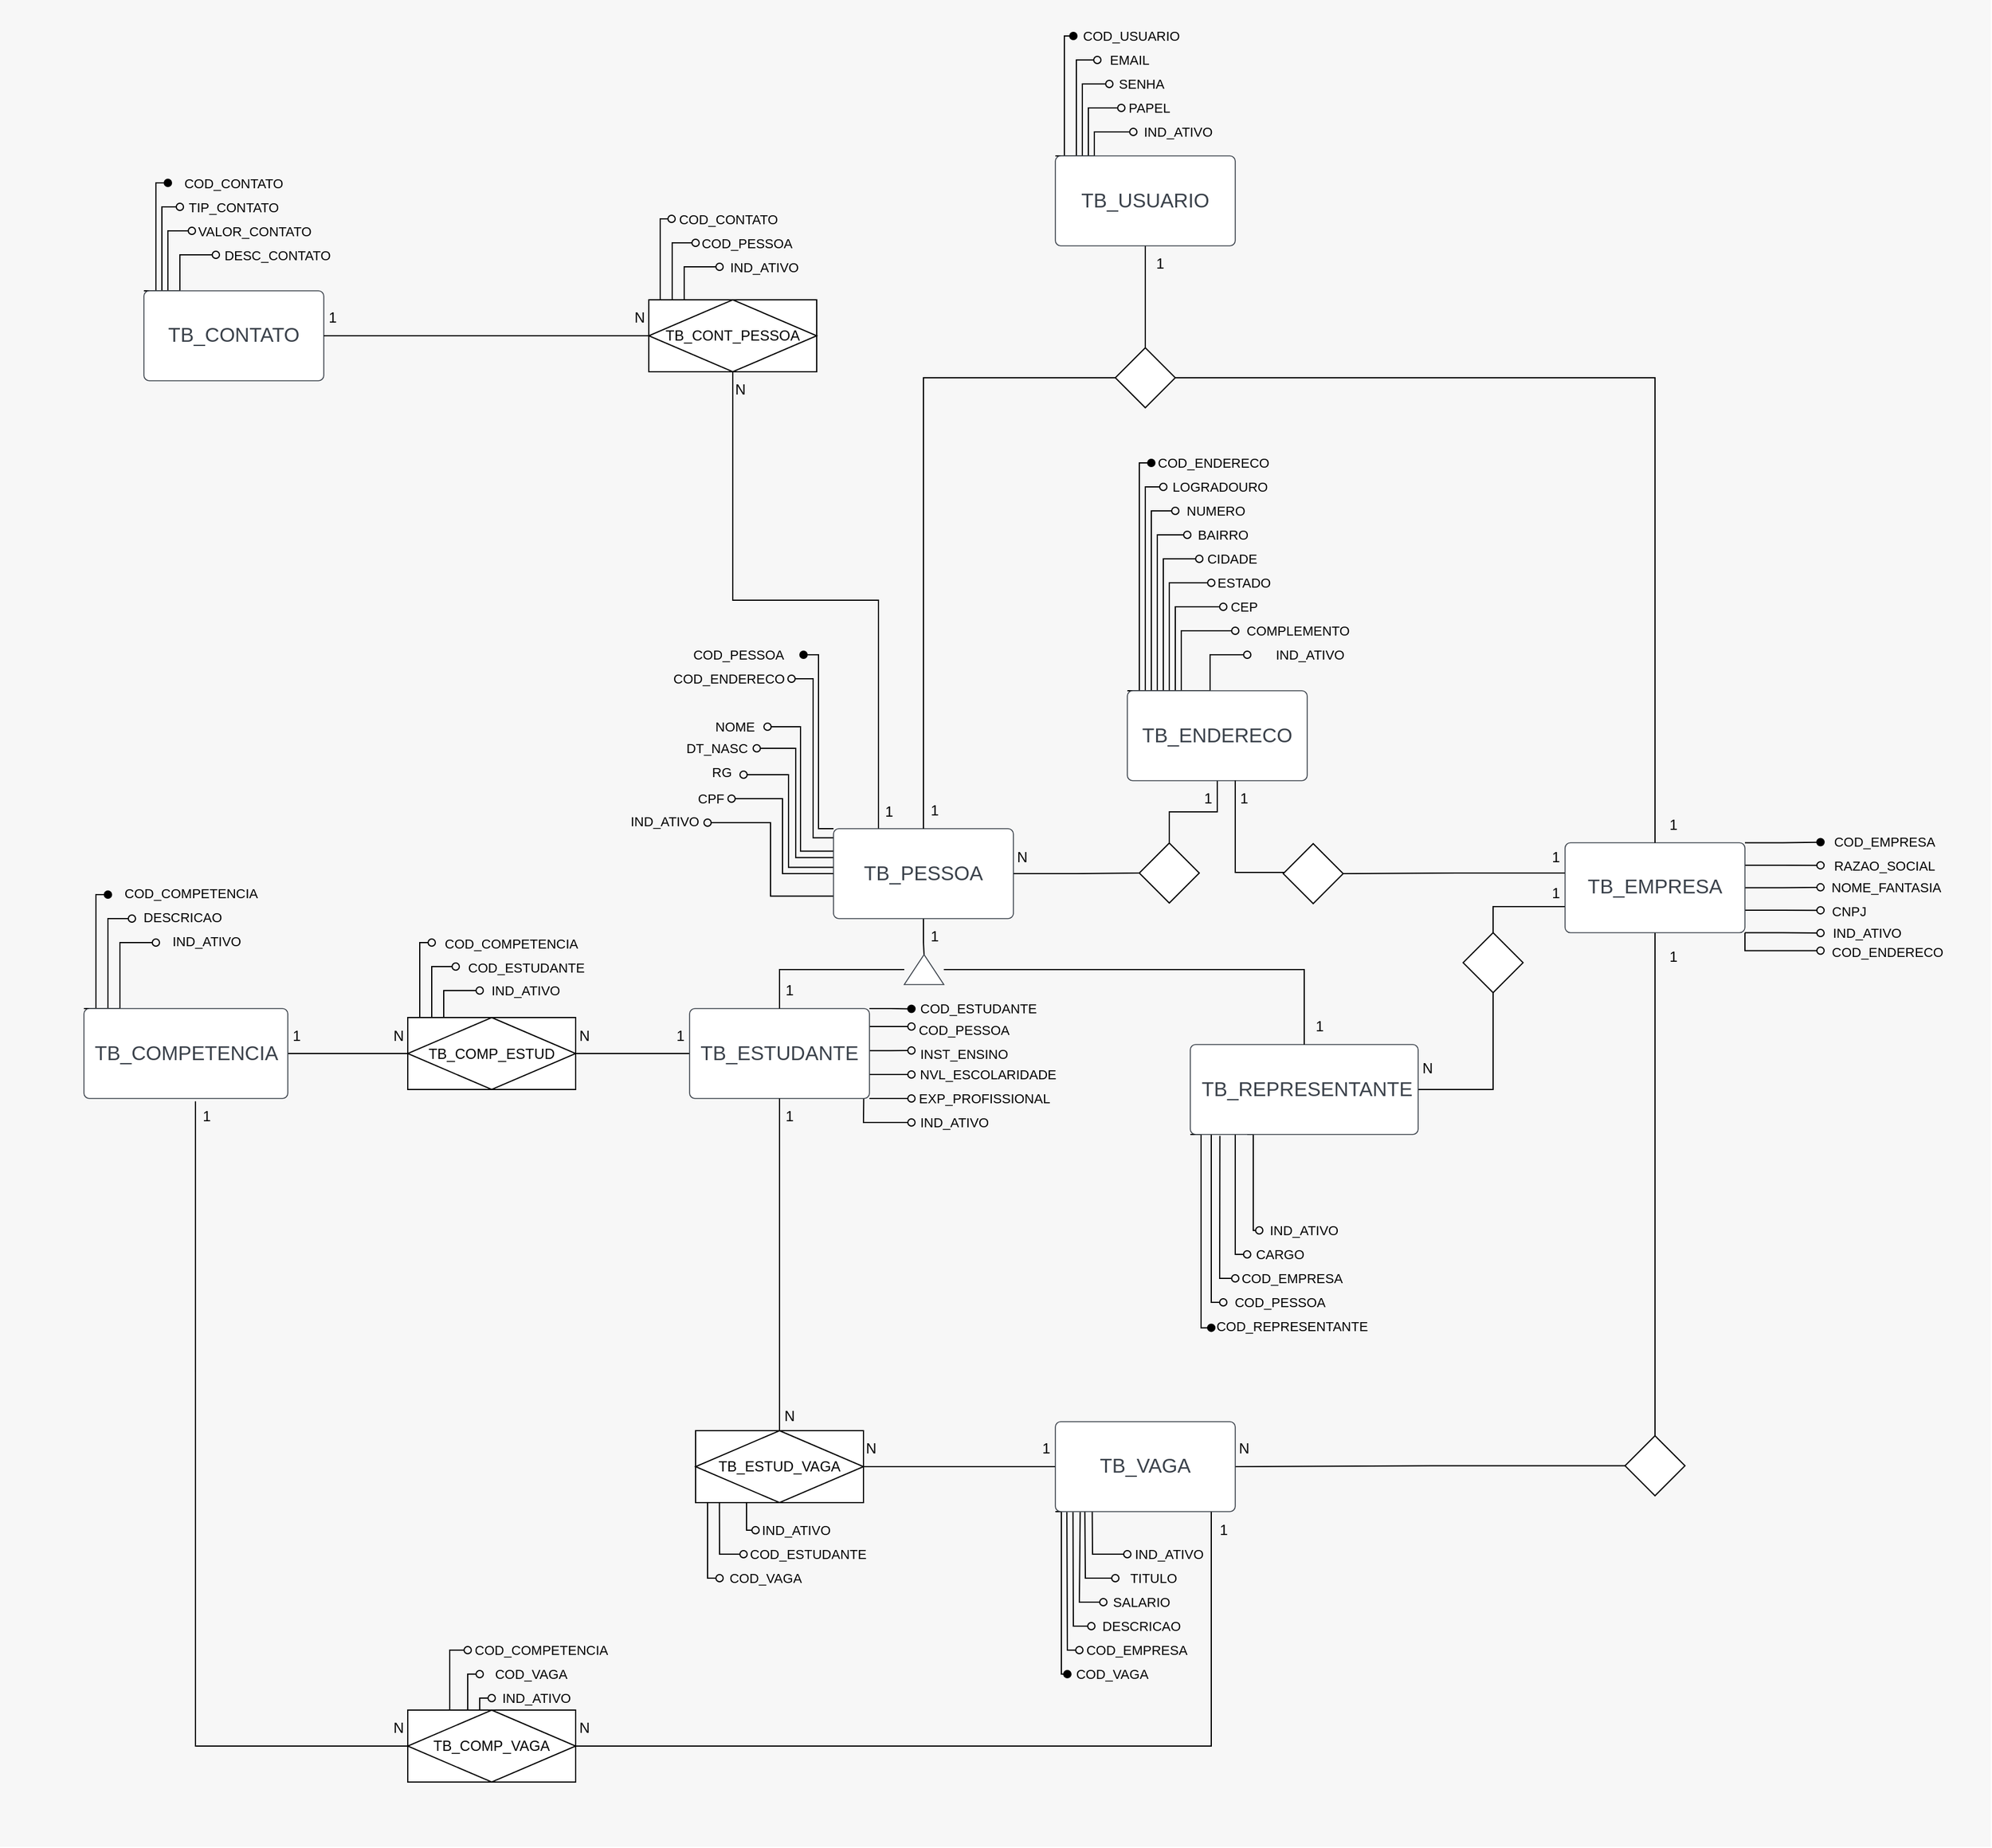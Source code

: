 <mxfile version="12.6.5" type="device"><diagram id="Cw-U1Otc_bJfkvtHFjdU" name="Page-1"><mxGraphModel dx="3341" dy="2519" grid="1" gridSize="10" guides="1" tooltips="1" connect="1" arrows="1" fold="1" page="1" pageScale="1" pageWidth="1169" pageHeight="827" math="0" shadow="0"><root><mxCell id="0"/><mxCell id="1" parent="0"/><mxCell id="rjcMPwJgoeSW5XBUmt9Y-1" value="" style="rounded=0;whiteSpace=wrap;html=1;fillColor=#F7F7F7;strokeColor=none;fontColor=#333333;" vertex="1" parent="1"><mxGeometry x="-800" y="-740" width="1660" height="1540" as="geometry"/></mxCell><mxCell id="Zw6N0Yq2iqSn_ONZW_m5-35" style="edgeStyle=orthogonalEdgeStyle;rounded=0;orthogonalLoop=1;jettySize=auto;html=1;endArrow=none;endFill=0;entryX=0.5;entryY=0;entryDx=0;entryDy=0;" parent="1" source="Zw6N0Yq2iqSn_ONZW_m5-1" target="Zw6N0Yq2iqSn_ONZW_m5-27" edge="1"><mxGeometry relative="1" as="geometry"><mxPoint x="580" y="332.75" as="targetPoint"/></mxGeometry></mxCell><mxCell id="Zw6N0Yq2iqSn_ONZW_m5-38" style="edgeStyle=orthogonalEdgeStyle;rounded=0;orthogonalLoop=1;jettySize=auto;html=1;entryX=0.5;entryY=0;entryDx=0;entryDy=0;endArrow=none;endFill=0;exitX=0.033;exitY=0.71;exitDx=0;exitDy=0;exitPerimeter=0;" parent="1" source="Zw6N0Yq2iqSn_ONZW_m5-1" target="Zw6N0Yq2iqSn_ONZW_m5-36" edge="1"><mxGeometry relative="1" as="geometry"><mxPoint x="500" y="16" as="sourcePoint"/></mxGeometry></mxCell><mxCell id="hE5wVOLI_grBIyfVJ2QB-50" style="edgeStyle=elbowEdgeStyle;rounded=0;orthogonalLoop=1;jettySize=auto;html=1;exitX=1;exitY=0;exitDx=0;exitDy=0;fontSize=11;startArrow=none;startFill=0;endArrow=oval;endFill=1;" parent="1" source="Zw6N0Yq2iqSn_ONZW_m5-1" edge="1"><mxGeometry relative="1" as="geometry"><mxPoint x="718" y="-37.721" as="targetPoint"/></mxGeometry></mxCell><mxCell id="hE5wVOLI_grBIyfVJ2QB-53" style="edgeStyle=elbowEdgeStyle;rounded=0;orthogonalLoop=1;jettySize=auto;html=1;exitX=1;exitY=0.25;exitDx=0;exitDy=0;fontSize=11;startArrow=none;startFill=0;endArrow=oval;endFill=0;" parent="1" source="Zw6N0Yq2iqSn_ONZW_m5-1" edge="1"><mxGeometry relative="1" as="geometry"><mxPoint x="718" y="-18.417" as="targetPoint"/></mxGeometry></mxCell><mxCell id="hE5wVOLI_grBIyfVJ2QB-56" style="edgeStyle=elbowEdgeStyle;rounded=0;orthogonalLoop=1;jettySize=auto;html=1;exitX=1;exitY=0.5;exitDx=0;exitDy=0;fontSize=11;startArrow=none;startFill=0;endArrow=oval;endFill=0;" parent="1" source="Zw6N0Yq2iqSn_ONZW_m5-1" edge="1"><mxGeometry relative="1" as="geometry"><mxPoint x="718" y="-0.083" as="targetPoint"/></mxGeometry></mxCell><mxCell id="hE5wVOLI_grBIyfVJ2QB-58" style="edgeStyle=elbowEdgeStyle;rounded=0;orthogonalLoop=1;jettySize=auto;html=1;exitX=1;exitY=0.75;exitDx=0;exitDy=0;fontSize=11;startArrow=none;startFill=0;endArrow=oval;endFill=0;" parent="1" source="Zw6N0Yq2iqSn_ONZW_m5-1" edge="1"><mxGeometry relative="1" as="geometry"><mxPoint x="718" y="19.083" as="targetPoint"/></mxGeometry></mxCell><mxCell id="hE5wVOLI_grBIyfVJ2QB-60" style="edgeStyle=elbowEdgeStyle;rounded=0;orthogonalLoop=1;jettySize=auto;html=1;exitX=1;exitY=1;exitDx=0;exitDy=0;fontSize=11;startArrow=none;startFill=0;endArrow=oval;endFill=0;" parent="1" source="Zw6N0Yq2iqSn_ONZW_m5-1" edge="1"><mxGeometry relative="1" as="geometry"><mxPoint x="718" y="38.036" as="targetPoint"/></mxGeometry></mxCell><mxCell id="hE5wVOLI_grBIyfVJ2QB-62" style="edgeStyle=elbowEdgeStyle;rounded=0;orthogonalLoop=1;jettySize=auto;html=1;exitX=1;exitY=1;exitDx=0;exitDy=0;fontSize=11;startArrow=none;startFill=0;endArrow=oval;endFill=0;" parent="1" source="Zw6N0Yq2iqSn_ONZW_m5-1" edge="1"><mxGeometry relative="1" as="geometry"><mxPoint x="718" y="52.75" as="targetPoint"/><Array as="points"><mxPoint x="655" y="52.75"/></Array></mxGeometry></mxCell><mxCell id="hE5wVOLI_grBIyfVJ2QB-67" style="edgeStyle=elbowEdgeStyle;rounded=0;orthogonalLoop=1;jettySize=auto;html=1;entryX=1;entryY=0.5;entryDx=0;entryDy=0;fontSize=11;startArrow=none;startFill=0;endArrow=none;endFill=0;" parent="1" target="hE5wVOLI_grBIyfVJ2QB-66" edge="1"><mxGeometry relative="1" as="geometry"><mxPoint x="510" y="-12" as="sourcePoint"/></mxGeometry></mxCell><UserObject label="TB_EMPRESA" lucidchartObjectId="HbtaINq5arGq" id="Zw6N0Yq2iqSn_ONZW_m5-1"><mxCell style="html=1;overflow=block;blockSpacing=1;whiteSpace=wrap;fontSize=16.7;fontColor=#3a414a;spacing=9;strokeColor=#3a414a;strokeOpacity=100;rounded=1;absoluteArcSize=1;arcSize=9;strokeWidth=0.8;" parent="1" vertex="1"><mxGeometry x="505" y="-37.25" width="150" height="75" as="geometry"/></mxCell></UserObject><mxCell id="Zw6N0Yq2iqSn_ONZW_m5-59" style="edgeStyle=orthogonalEdgeStyle;rounded=0;orthogonalLoop=1;jettySize=auto;html=1;endArrow=none;endFill=0;entryX=1;entryY=0.5;entryDx=0;entryDy=0;" parent="1" source="Zw6N0Yq2iqSn_ONZW_m5-2" target="Zw6N0Yq2iqSn_ONZW_m5-58" edge="1"><mxGeometry relative="1" as="geometry"><mxPoint x="-280" y="138.5" as="targetPoint"/></mxGeometry></mxCell><mxCell id="hE5wVOLI_grBIyfVJ2QB-109" style="edgeStyle=elbowEdgeStyle;rounded=0;orthogonalLoop=1;jettySize=auto;html=1;exitX=1;exitY=0;exitDx=0;exitDy=0;fontSize=11;startArrow=none;startFill=0;endArrow=oval;endFill=1;" parent="1" source="Zw6N0Yq2iqSn_ONZW_m5-2" edge="1"><mxGeometry relative="1" as="geometry"><mxPoint x="-40" y="101.25" as="targetPoint"/></mxGeometry></mxCell><mxCell id="hE5wVOLI_grBIyfVJ2QB-111" style="edgeStyle=elbowEdgeStyle;rounded=0;orthogonalLoop=1;jettySize=auto;html=1;fontSize=11;startArrow=none;startFill=0;endArrow=oval;endFill=0;exitX=1;exitY=0.2;exitDx=0;exitDy=0;exitPerimeter=0;" parent="1" source="Zw6N0Yq2iqSn_ONZW_m5-2" edge="1"><mxGeometry relative="1" as="geometry"><mxPoint x="-40" y="116" as="targetPoint"/><mxPoint x="-70" y="116" as="sourcePoint"/></mxGeometry></mxCell><mxCell id="hE5wVOLI_grBIyfVJ2QB-113" style="edgeStyle=elbowEdgeStyle;rounded=0;orthogonalLoop=1;jettySize=auto;html=1;exitX=1.001;exitY=0.468;exitDx=0;exitDy=0;fontSize=11;startArrow=none;startFill=0;endArrow=oval;endFill=0;exitPerimeter=0;" parent="1" source="Zw6N0Yq2iqSn_ONZW_m5-2" edge="1"><mxGeometry relative="1" as="geometry"><mxPoint x="-40.0" y="136" as="targetPoint"/></mxGeometry></mxCell><mxCell id="hE5wVOLI_grBIyfVJ2QB-115" style="edgeStyle=elbowEdgeStyle;rounded=0;orthogonalLoop=1;jettySize=auto;html=1;exitX=0.999;exitY=0.733;exitDx=0;exitDy=0;fontSize=11;startArrow=none;startFill=0;endArrow=oval;endFill=0;exitPerimeter=0;" parent="1" source="Zw6N0Yq2iqSn_ONZW_m5-2" edge="1"><mxGeometry relative="1" as="geometry"><mxPoint x="-40.0" y="156" as="targetPoint"/></mxGeometry></mxCell><mxCell id="hE5wVOLI_grBIyfVJ2QB-117" style="edgeStyle=elbowEdgeStyle;rounded=0;orthogonalLoop=1;jettySize=auto;html=1;exitX=1;exitY=1;exitDx=0;exitDy=0;fontSize=11;startArrow=none;startFill=0;endArrow=oval;endFill=0;" parent="1" source="Zw6N0Yq2iqSn_ONZW_m5-2" edge="1"><mxGeometry relative="1" as="geometry"><mxPoint x="-40" y="176" as="targetPoint"/></mxGeometry></mxCell><mxCell id="hE5wVOLI_grBIyfVJ2QB-119" style="edgeStyle=elbowEdgeStyle;rounded=0;orthogonalLoop=1;jettySize=auto;html=1;exitX=0.968;exitY=0.991;exitDx=0;exitDy=0;fontSize=11;startArrow=none;startFill=0;endArrow=oval;endFill=0;exitPerimeter=0;" parent="1" source="Zw6N0Yq2iqSn_ONZW_m5-2" edge="1"><mxGeometry relative="1" as="geometry"><mxPoint x="-40" y="196" as="targetPoint"/><Array as="points"><mxPoint x="-80" y="186"/></Array></mxGeometry></mxCell><UserObject label="TB_ESTUDANTE" lucidchartObjectId="Ditas2RyrtUK" id="Zw6N0Yq2iqSn_ONZW_m5-2"><mxCell style="html=1;overflow=block;blockSpacing=1;whiteSpace=wrap;fontSize=16.7;fontColor=#3a414a;spacing=9;strokeColor=#3a414a;strokeOpacity=100;rounded=1;absoluteArcSize=1;arcSize=9;strokeWidth=0.8;" parent="1" vertex="1"><mxGeometry x="-225" y="101" width="150" height="75" as="geometry"/></mxCell></UserObject><mxCell id="Zw6N0Yq2iqSn_ONZW_m5-39" style="edgeStyle=orthogonalEdgeStyle;rounded=0;orthogonalLoop=1;jettySize=auto;html=1;entryX=0.5;entryY=1;entryDx=0;entryDy=0;endArrow=none;endFill=0;" parent="1" source="Zw6N0Yq2iqSn_ONZW_m5-3" target="Zw6N0Yq2iqSn_ONZW_m5-36" edge="1"><mxGeometry relative="1" as="geometry"/></mxCell><mxCell id="hE5wVOLI_grBIyfVJ2QB-121" style="edgeStyle=elbowEdgeStyle;rounded=0;orthogonalLoop=1;jettySize=auto;html=1;exitX=0;exitY=1;exitDx=0;exitDy=0;fontSize=11;startArrow=none;startFill=0;endArrow=oval;endFill=1;" parent="1" source="Zw6N0Yq2iqSn_ONZW_m5-3" edge="1"><mxGeometry relative="1" as="geometry"><mxPoint x="210" y="367.212" as="targetPoint"/></mxGeometry></mxCell><mxCell id="hE5wVOLI_grBIyfVJ2QB-123" style="edgeStyle=elbowEdgeStyle;rounded=0;orthogonalLoop=1;jettySize=auto;html=1;fontSize=11;startArrow=none;startFill=0;endArrow=oval;endFill=0;" parent="1" edge="1"><mxGeometry relative="1" as="geometry"><mxPoint x="220" y="346" as="targetPoint"/><mxPoint x="210" y="206" as="sourcePoint"/><Array as="points"><mxPoint x="210" y="276"/></Array></mxGeometry></mxCell><mxCell id="hE5wVOLI_grBIyfVJ2QB-125" style="edgeStyle=elbowEdgeStyle;rounded=0;orthogonalLoop=1;jettySize=auto;html=1;exitX=0.13;exitY=1.015;exitDx=0;exitDy=0;fontSize=11;startArrow=none;startFill=0;endArrow=oval;endFill=0;exitPerimeter=0;" parent="1" source="Zw6N0Yq2iqSn_ONZW_m5-3" edge="1"><mxGeometry relative="1" as="geometry"><mxPoint x="230.0" y="326" as="targetPoint"/><Array as="points"><mxPoint x="217" y="266"/></Array></mxGeometry></mxCell><mxCell id="hE5wVOLI_grBIyfVJ2QB-127" style="edgeStyle=elbowEdgeStyle;rounded=0;orthogonalLoop=1;jettySize=auto;html=1;fontSize=11;startArrow=none;startFill=0;endArrow=oval;endFill=0;" parent="1" source="Zw6N0Yq2iqSn_ONZW_m5-3" edge="1"><mxGeometry relative="1" as="geometry"><mxPoint x="239.93" y="306" as="targetPoint"/><Array as="points"><mxPoint x="230" y="206"/></Array></mxGeometry></mxCell><mxCell id="hE5wVOLI_grBIyfVJ2QB-129" style="edgeStyle=elbowEdgeStyle;rounded=0;orthogonalLoop=1;jettySize=auto;html=1;exitX=0.25;exitY=1;exitDx=0;exitDy=0;fontSize=11;startArrow=none;startFill=0;endArrow=oval;endFill=0;" parent="1" source="Zw6N0Yq2iqSn_ONZW_m5-3" edge="1"><mxGeometry relative="1" as="geometry"><mxPoint x="250.0" y="286" as="targetPoint"/></mxGeometry></mxCell><UserObject label="TB_REPRESENTANTE" lucidchartObjectId="zltaOj268.GM" id="Zw6N0Yq2iqSn_ONZW_m5-3"><mxCell style="html=1;overflow=block;blockSpacing=1;whiteSpace=wrap;fontSize=16.7;fontColor=#3a414a;spacing=9;strokeColor=#3a414a;strokeOpacity=100;rounded=1;absoluteArcSize=1;arcSize=9;strokeWidth=0.8;" parent="1" vertex="1"><mxGeometry x="192.5" y="131" width="190" height="75" as="geometry"/></mxCell></UserObject><mxCell id="Zw6N0Yq2iqSn_ONZW_m5-60" style="edgeStyle=orthogonalEdgeStyle;rounded=0;orthogonalLoop=1;jettySize=auto;html=1;entryX=0;entryY=0.5;entryDx=0;entryDy=0;endArrow=none;endFill=0;" parent="1" source="Zw6N0Yq2iqSn_ONZW_m5-7" target="Zw6N0Yq2iqSn_ONZW_m5-58" edge="1"><mxGeometry relative="1" as="geometry"/></mxCell><mxCell id="hE5wVOLI_grBIyfVJ2QB-149" style="edgeStyle=elbowEdgeStyle;rounded=0;orthogonalLoop=1;jettySize=auto;html=1;exitX=0;exitY=0;exitDx=0;exitDy=0;fontSize=11;startArrow=none;startFill=0;endArrow=oval;endFill=1;" parent="1" source="Zw6N0Yq2iqSn_ONZW_m5-7" edge="1"><mxGeometry relative="1" as="geometry"><mxPoint x="-710" y="6" as="targetPoint"/></mxGeometry></mxCell><mxCell id="hE5wVOLI_grBIyfVJ2QB-151" style="edgeStyle=elbowEdgeStyle;rounded=0;orthogonalLoop=1;jettySize=auto;html=1;exitX=0;exitY=0;exitDx=0;exitDy=0;fontSize=11;startArrow=none;startFill=0;endArrow=oval;endFill=0;" parent="1" source="Zw6N0Yq2iqSn_ONZW_m5-7" edge="1"><mxGeometry relative="1" as="geometry"><mxPoint x="-690" y="26" as="targetPoint"/></mxGeometry></mxCell><mxCell id="hE5wVOLI_grBIyfVJ2QB-153" style="edgeStyle=elbowEdgeStyle;rounded=0;orthogonalLoop=1;jettySize=auto;html=1;exitX=0;exitY=0;exitDx=0;exitDy=0;fontSize=11;startArrow=none;startFill=0;endArrow=oval;endFill=0;" parent="1" source="Zw6N0Yq2iqSn_ONZW_m5-7" edge="1"><mxGeometry relative="1" as="geometry"><mxPoint x="-670" y="46" as="targetPoint"/></mxGeometry></mxCell><UserObject label="TB_COMPETENCIA" lucidchartObjectId="swtaLmNKSL5j" id="Zw6N0Yq2iqSn_ONZW_m5-7"><mxCell style="html=1;overflow=block;blockSpacing=1;whiteSpace=wrap;fontSize=16.7;fontColor=#3a414a;spacing=9;strokeColor=#3a414a;strokeOpacity=100;rounded=1;absoluteArcSize=1;arcSize=9;strokeWidth=0.8;" parent="1" vertex="1"><mxGeometry x="-730" y="101" width="170" height="75" as="geometry"/></mxCell></UserObject><mxCell id="Zw6N0Yq2iqSn_ONZW_m5-15" value="" style="edgeStyle=orthogonalEdgeStyle;rounded=0;orthogonalLoop=1;jettySize=auto;html=1;endArrow=none;endFill=0;" parent="1" source="Zw6N0Yq2iqSn_ONZW_m5-9" target="Zw6N0Yq2iqSn_ONZW_m5-14" edge="1"><mxGeometry relative="1" as="geometry"/></mxCell><mxCell id="hE5wVOLI_grBIyfVJ2QB-6" style="edgeStyle=orthogonalEdgeStyle;rounded=0;orthogonalLoop=1;jettySize=auto;html=1;entryX=0.5;entryY=1;entryDx=0;entryDy=0;endArrow=none;endFill=0;exitX=0.25;exitY=0;exitDx=0;exitDy=0;" parent="1" source="Zw6N0Yq2iqSn_ONZW_m5-10" target="hE5wVOLI_grBIyfVJ2QB-2" edge="1"><mxGeometry relative="1" as="geometry"/></mxCell><mxCell id="hE5wVOLI_grBIyfVJ2QB-39" style="edgeStyle=elbowEdgeStyle;rounded=0;orthogonalLoop=1;jettySize=auto;html=1;exitX=0;exitY=0;exitDx=0;exitDy=0;fontSize=11;startArrow=none;startFill=0;endArrow=oval;endFill=1;" parent="1" source="Zw6N0Yq2iqSn_ONZW_m5-9" edge="1"><mxGeometry relative="1" as="geometry"><mxPoint x="95" y="-710" as="targetPoint"/></mxGeometry></mxCell><mxCell id="hE5wVOLI_grBIyfVJ2QB-41" style="edgeStyle=elbowEdgeStyle;rounded=0;orthogonalLoop=1;jettySize=auto;html=1;exitX=0;exitY=0;exitDx=0;exitDy=0;fontSize=11;startArrow=none;startFill=0;endArrow=oval;endFill=0;" parent="1" source="Zw6N0Yq2iqSn_ONZW_m5-9" edge="1"><mxGeometry relative="1" as="geometry"><mxPoint x="115" y="-690" as="targetPoint"/></mxGeometry></mxCell><mxCell id="hE5wVOLI_grBIyfVJ2QB-43" style="edgeStyle=elbowEdgeStyle;rounded=0;orthogonalLoop=1;jettySize=auto;html=1;exitX=0;exitY=0;exitDx=0;exitDy=0;fontSize=11;startArrow=none;startFill=0;endArrow=oval;endFill=0;" parent="1" source="Zw6N0Yq2iqSn_ONZW_m5-9" edge="1"><mxGeometry relative="1" as="geometry"><mxPoint x="125" y="-670" as="targetPoint"/></mxGeometry></mxCell><mxCell id="hE5wVOLI_grBIyfVJ2QB-45" style="edgeStyle=elbowEdgeStyle;rounded=0;orthogonalLoop=1;jettySize=auto;html=1;exitX=0;exitY=0;exitDx=0;exitDy=0;fontSize=11;startArrow=none;startFill=0;endArrow=oval;endFill=0;" parent="1" source="Zw6N0Yq2iqSn_ONZW_m5-9" edge="1"><mxGeometry relative="1" as="geometry"><mxPoint x="135" y="-650" as="targetPoint"/></mxGeometry></mxCell><mxCell id="hE5wVOLI_grBIyfVJ2QB-47" style="edgeStyle=elbowEdgeStyle;rounded=0;orthogonalLoop=1;jettySize=auto;html=1;exitX=0;exitY=0;exitDx=0;exitDy=0;fontSize=11;startArrow=none;startFill=0;endArrow=oval;endFill=0;" parent="1" source="Zw6N0Yq2iqSn_ONZW_m5-9" edge="1"><mxGeometry relative="1" as="geometry"><mxPoint x="145" y="-630" as="targetPoint"/></mxGeometry></mxCell><UserObject label="TB_USUARIO" lucidchartObjectId="WJtaHZzh3ei-" id="Zw6N0Yq2iqSn_ONZW_m5-9"><mxCell style="html=1;overflow=block;blockSpacing=1;whiteSpace=wrap;fontSize=16.7;fontColor=#3a414a;spacing=9;strokeColor=#3a414a;strokeOpacity=100;rounded=1;absoluteArcSize=1;arcSize=9;strokeWidth=0.8;" parent="1" vertex="1"><mxGeometry x="80" y="-610" width="150" height="75" as="geometry"/></mxCell></UserObject><mxCell id="Zw6N0Yq2iqSn_ONZW_m5-18" style="edgeStyle=orthogonalEdgeStyle;rounded=0;orthogonalLoop=1;jettySize=auto;html=1;entryX=0;entryY=0;entryDx=16.5;entryDy=0;entryPerimeter=0;endArrow=none;endFill=0;" parent="1" source="Zw6N0Yq2iqSn_ONZW_m5-10" target="Zw6N0Yq2iqSn_ONZW_m5-11" edge="1"><mxGeometry relative="1" as="geometry"/></mxCell><mxCell id="hE5wVOLI_grBIyfVJ2QB-9" style="edgeStyle=orthogonalEdgeStyle;rounded=0;orthogonalLoop=1;jettySize=auto;html=1;entryX=0;entryY=0.5;entryDx=0;entryDy=0;endArrow=none;endFill=0;" parent="1" source="Zw6N0Yq2iqSn_ONZW_m5-10" target="hE5wVOLI_grBIyfVJ2QB-8" edge="1"><mxGeometry relative="1" as="geometry"/></mxCell><mxCell id="hE5wVOLI_grBIyfVJ2QB-91" style="edgeStyle=elbowEdgeStyle;rounded=0;orthogonalLoop=1;jettySize=auto;html=1;exitX=0;exitY=0;exitDx=0;exitDy=0;fontSize=11;startArrow=none;startFill=0;endArrow=oval;endFill=1;" parent="1" source="Zw6N0Yq2iqSn_ONZW_m5-10" edge="1"><mxGeometry relative="1" as="geometry"><mxPoint x="-130" y="-194.0" as="targetPoint"/></mxGeometry></mxCell><mxCell id="hE5wVOLI_grBIyfVJ2QB-94" style="edgeStyle=elbowEdgeStyle;rounded=0;orthogonalLoop=1;jettySize=auto;html=1;exitX=0.007;exitY=0.102;exitDx=0;exitDy=0;fontSize=11;startArrow=none;startFill=0;endArrow=oval;endFill=0;exitPerimeter=0;" parent="1" source="Zw6N0Yq2iqSn_ONZW_m5-10" edge="1"><mxGeometry relative="1" as="geometry"><mxPoint x="-140" y="-174" as="targetPoint"/></mxGeometry></mxCell><mxCell id="hE5wVOLI_grBIyfVJ2QB-99" style="edgeStyle=elbowEdgeStyle;rounded=0;orthogonalLoop=1;jettySize=auto;html=1;exitX=0;exitY=0.25;exitDx=0;exitDy=0;fontSize=11;startArrow=none;startFill=0;endArrow=oval;endFill=0;" parent="1" source="Zw6N0Yq2iqSn_ONZW_m5-10" edge="1"><mxGeometry relative="1" as="geometry"><mxPoint x="-160" y="-134" as="targetPoint"/></mxGeometry></mxCell><mxCell id="hE5wVOLI_grBIyfVJ2QB-101" style="edgeStyle=elbowEdgeStyle;rounded=0;orthogonalLoop=1;jettySize=auto;html=1;exitX=0.004;exitY=0.322;exitDx=0;exitDy=0;fontSize=11;startArrow=none;startFill=0;endArrow=oval;endFill=0;exitPerimeter=0;" parent="1" source="Zw6N0Yq2iqSn_ONZW_m5-10" edge="1"><mxGeometry relative="1" as="geometry"><mxPoint x="-169" y="-116" as="targetPoint"/></mxGeometry></mxCell><mxCell id="hE5wVOLI_grBIyfVJ2QB-103" style="edgeStyle=elbowEdgeStyle;rounded=0;orthogonalLoop=1;jettySize=auto;html=1;exitX=0.001;exitY=0.43;exitDx=0;exitDy=0;fontSize=11;startArrow=none;startFill=0;endArrow=oval;endFill=0;exitPerimeter=0;" parent="1" source="Zw6N0Yq2iqSn_ONZW_m5-10" edge="1"><mxGeometry relative="1" as="geometry"><mxPoint x="-180" y="-94" as="targetPoint"/></mxGeometry></mxCell><mxCell id="hE5wVOLI_grBIyfVJ2QB-105" style="edgeStyle=elbowEdgeStyle;rounded=0;orthogonalLoop=1;jettySize=auto;html=1;exitX=0;exitY=0.5;exitDx=0;exitDy=0;fontSize=11;startArrow=none;startFill=0;endArrow=oval;endFill=0;" parent="1" source="Zw6N0Yq2iqSn_ONZW_m5-10" edge="1"><mxGeometry relative="1" as="geometry"><mxPoint x="-190" y="-74" as="targetPoint"/></mxGeometry></mxCell><mxCell id="hE5wVOLI_grBIyfVJ2QB-107" style="edgeStyle=elbowEdgeStyle;rounded=0;orthogonalLoop=1;jettySize=auto;html=1;exitX=0;exitY=0.75;exitDx=0;exitDy=0;fontSize=11;startArrow=none;startFill=0;endArrow=oval;endFill=0;" parent="1" source="Zw6N0Yq2iqSn_ONZW_m5-10" edge="1"><mxGeometry relative="1" as="geometry"><mxPoint x="-210" y="-54" as="targetPoint"/></mxGeometry></mxCell><UserObject label="TB_PESSOA" lucidchartObjectId="F6taMRDDN3X3" id="Zw6N0Yq2iqSn_ONZW_m5-10"><mxCell style="html=1;overflow=block;blockSpacing=1;whiteSpace=wrap;fontSize=16.7;fontColor=#3a414a;spacing=9;strokeColor=#3a414a;strokeOpacity=100;rounded=1;absoluteArcSize=1;arcSize=9;strokeWidth=0.8;" parent="1" vertex="1"><mxGeometry x="-105" y="-49" width="150" height="75" as="geometry"/></mxCell></UserObject><mxCell id="Zw6N0Yq2iqSn_ONZW_m5-19" style="edgeStyle=orthogonalEdgeStyle;rounded=0;orthogonalLoop=1;jettySize=auto;html=1;endArrow=none;endFill=0;" parent="1" source="Zw6N0Yq2iqSn_ONZW_m5-11" target="Zw6N0Yq2iqSn_ONZW_m5-2" edge="1"><mxGeometry relative="1" as="geometry"/></mxCell><mxCell id="Zw6N0Yq2iqSn_ONZW_m5-20" style="edgeStyle=orthogonalEdgeStyle;rounded=0;orthogonalLoop=1;jettySize=auto;html=1;entryX=0.5;entryY=0;entryDx=0;entryDy=0;endArrow=none;endFill=0;" parent="1" source="Zw6N0Yq2iqSn_ONZW_m5-11" target="Zw6N0Yq2iqSn_ONZW_m5-3" edge="1"><mxGeometry relative="1" as="geometry"/></mxCell><UserObject label="" lucidchartObjectId="U8tad6lumDlD" id="Zw6N0Yq2iqSn_ONZW_m5-11"><mxCell style="html=1;overflow=block;blockSpacing=1;whiteSpace=wrap;shape=mxgraph.basic.acute_triangle;dx=0.5;anchorPointDirection=0;fontSize=13;spacing=3.8;strokeColor=#3a414a;strokeOpacity=100;rounded=1;absoluteArcSize=1;arcSize=9;strokeWidth=0.8;" parent="1" vertex="1"><mxGeometry x="-46" y="56" width="33" height="25" as="geometry"/></mxCell></UserObject><mxCell id="Zw6N0Yq2iqSn_ONZW_m5-16" style="edgeStyle=orthogonalEdgeStyle;rounded=0;orthogonalLoop=1;jettySize=auto;html=1;endArrow=none;endFill=0;entryX=0.5;entryY=0;entryDx=0;entryDy=0;" parent="1" source="Zw6N0Yq2iqSn_ONZW_m5-14" target="Zw6N0Yq2iqSn_ONZW_m5-10" edge="1"><mxGeometry relative="1" as="geometry"><mxPoint x="-30" y="-54" as="targetPoint"/></mxGeometry></mxCell><mxCell id="Zw6N0Yq2iqSn_ONZW_m5-17" style="edgeStyle=orthogonalEdgeStyle;rounded=0;orthogonalLoop=1;jettySize=auto;html=1;entryX=0.5;entryY=0;entryDx=0;entryDy=0;endArrow=none;endFill=0;" parent="1" source="Zw6N0Yq2iqSn_ONZW_m5-14" target="Zw6N0Yq2iqSn_ONZW_m5-1" edge="1"><mxGeometry relative="1" as="geometry"/></mxCell><mxCell id="Zw6N0Yq2iqSn_ONZW_m5-14" value="" style="rhombus;whiteSpace=wrap;html=1;" parent="1" vertex="1"><mxGeometry x="130" y="-450" width="50" height="50" as="geometry"/></mxCell><mxCell id="Zw6N0Yq2iqSn_ONZW_m5-70" style="edgeStyle=orthogonalEdgeStyle;rounded=0;orthogonalLoop=1;jettySize=auto;html=1;entryX=1;entryY=0.5;entryDx=0;entryDy=0;endArrow=none;endFill=0;" parent="1" source="Zw6N0Yq2iqSn_ONZW_m5-27" target="Zw6N0Yq2iqSn_ONZW_m5-4" edge="1"><mxGeometry relative="1" as="geometry"/></mxCell><mxCell id="Zw6N0Yq2iqSn_ONZW_m5-27" value="" style="rhombus;whiteSpace=wrap;html=1;" parent="1" vertex="1"><mxGeometry x="555" y="457.25" width="50" height="50" as="geometry"/></mxCell><mxCell id="Zw6N0Yq2iqSn_ONZW_m5-36" value="" style="rhombus;whiteSpace=wrap;html=1;" parent="1" vertex="1"><mxGeometry x="420" y="37.75" width="50" height="50" as="geometry"/></mxCell><mxCell id="Zw6N0Yq2iqSn_ONZW_m5-48" value="1" style="text;html=1;strokeColor=none;fillColor=none;align=center;verticalAlign=middle;whiteSpace=wrap;rounded=0;" parent="1" vertex="1"><mxGeometry x="160" y="-535" width="15" height="30" as="geometry"/></mxCell><mxCell id="Zw6N0Yq2iqSn_ONZW_m5-49" value="1" style="text;html=1;strokeColor=none;fillColor=none;align=center;verticalAlign=middle;whiteSpace=wrap;rounded=0;" parent="1" vertex="1"><mxGeometry x="-28" y="-79" width="15" height="30" as="geometry"/></mxCell><mxCell id="Zw6N0Yq2iqSn_ONZW_m5-50" value="1" style="text;html=1;strokeColor=none;fillColor=none;align=center;verticalAlign=middle;whiteSpace=wrap;rounded=0;" parent="1" vertex="1"><mxGeometry x="588" y="-67.25" width="15" height="30" as="geometry"/></mxCell><mxCell id="Zw6N0Yq2iqSn_ONZW_m5-51" value="N" style="text;html=1;strokeColor=none;fillColor=none;align=center;verticalAlign=middle;whiteSpace=wrap;rounded=0;" parent="1" vertex="1"><mxGeometry x="382.5" y="136" width="15" height="30" as="geometry"/></mxCell><mxCell id="Zw6N0Yq2iqSn_ONZW_m5-52" value="1" style="text;html=1;strokeColor=none;fillColor=none;align=center;verticalAlign=middle;whiteSpace=wrap;rounded=0;" parent="1" vertex="1"><mxGeometry x="490" y="-10.25" width="15" height="30" as="geometry"/></mxCell><mxCell id="Zw6N0Yq2iqSn_ONZW_m5-53" value="1" style="text;html=1;strokeColor=none;fillColor=none;align=center;verticalAlign=middle;whiteSpace=wrap;rounded=0;" parent="1" vertex="1"><mxGeometry x="-149" y="71" width="15" height="30" as="geometry"/></mxCell><mxCell id="Zw6N0Yq2iqSn_ONZW_m5-54" value="1" style="text;html=1;strokeColor=none;fillColor=none;align=center;verticalAlign=middle;whiteSpace=wrap;rounded=0;" parent="1" vertex="1"><mxGeometry x="-28" y="26" width="15" height="30" as="geometry"/></mxCell><mxCell id="Zw6N0Yq2iqSn_ONZW_m5-55" value="1" style="text;html=1;strokeColor=none;fillColor=none;align=center;verticalAlign=middle;whiteSpace=wrap;rounded=0;" parent="1" vertex="1"><mxGeometry x="292.5" y="101" width="15" height="30" as="geometry"/></mxCell><mxCell id="Zw6N0Yq2iqSn_ONZW_m5-56" value="1" style="text;html=1;strokeColor=none;fillColor=none;align=center;verticalAlign=middle;whiteSpace=wrap;rounded=0;" parent="1" vertex="1"><mxGeometry x="588" y="42.75" width="15" height="30" as="geometry"/></mxCell><mxCell id="Zw6N0Yq2iqSn_ONZW_m5-57" value="N" style="text;html=1;strokeColor=none;fillColor=none;align=center;verticalAlign=middle;whiteSpace=wrap;rounded=0;" parent="1" vertex="1"><mxGeometry x="230" y="453" width="15" height="30" as="geometry"/></mxCell><mxCell id="hE5wVOLI_grBIyfVJ2QB-155" style="edgeStyle=elbowEdgeStyle;rounded=0;orthogonalLoop=1;jettySize=auto;html=1;exitX=0;exitY=0;exitDx=0;exitDy=0;fontSize=11;startArrow=none;startFill=0;endArrow=oval;endFill=0;" parent="1" source="Zw6N0Yq2iqSn_ONZW_m5-58" edge="1"><mxGeometry relative="1" as="geometry"><mxPoint x="-440" y="46" as="targetPoint"/></mxGeometry></mxCell><mxCell id="hE5wVOLI_grBIyfVJ2QB-157" style="edgeStyle=elbowEdgeStyle;rounded=0;orthogonalLoop=1;jettySize=auto;html=1;exitX=0;exitY=0;exitDx=0;exitDy=0;fontSize=11;startArrow=none;startFill=0;endArrow=oval;endFill=0;" parent="1" source="Zw6N0Yq2iqSn_ONZW_m5-58" edge="1"><mxGeometry relative="1" as="geometry"><mxPoint x="-420" y="66" as="targetPoint"/></mxGeometry></mxCell><mxCell id="hE5wVOLI_grBIyfVJ2QB-159" style="edgeStyle=elbowEdgeStyle;rounded=0;orthogonalLoop=1;jettySize=auto;html=1;exitX=0;exitY=0;exitDx=0;exitDy=0;fontSize=11;startArrow=none;startFill=0;endArrow=oval;endFill=0;" parent="1" source="Zw6N0Yq2iqSn_ONZW_m5-58" edge="1"><mxGeometry relative="1" as="geometry"><mxPoint x="-400" y="86" as="targetPoint"/></mxGeometry></mxCell><mxCell id="Zw6N0Yq2iqSn_ONZW_m5-58" value="TB_COMP_ESTUD" style="shape=associativeEntity;whiteSpace=wrap;html=1;align=center;" parent="1" vertex="1"><mxGeometry x="-460" y="108.5" width="140" height="60" as="geometry"/></mxCell><mxCell id="Zw6N0Yq2iqSn_ONZW_m5-61" value="N" style="text;html=1;strokeColor=none;fillColor=none;align=center;verticalAlign=middle;whiteSpace=wrap;rounded=0;" parent="1" vertex="1"><mxGeometry x="-320" y="108.5" width="15" height="30" as="geometry"/></mxCell><mxCell id="Zw6N0Yq2iqSn_ONZW_m5-62" value="N" style="text;html=1;strokeColor=none;fillColor=none;align=center;verticalAlign=middle;whiteSpace=wrap;rounded=0;" parent="1" vertex="1"><mxGeometry x="-475" y="108.5" width="15" height="30" as="geometry"/></mxCell><mxCell id="Zw6N0Yq2iqSn_ONZW_m5-63" value="1" style="text;html=1;strokeColor=none;fillColor=none;align=center;verticalAlign=middle;whiteSpace=wrap;rounded=0;" parent="1" vertex="1"><mxGeometry x="-560" y="108.5" width="15" height="30" as="geometry"/></mxCell><mxCell id="Zw6N0Yq2iqSn_ONZW_m5-64" value="1" style="text;html=1;strokeColor=none;fillColor=none;align=center;verticalAlign=middle;whiteSpace=wrap;rounded=0;" parent="1" vertex="1"><mxGeometry x="-240" y="108.5" width="15" height="30" as="geometry"/></mxCell><mxCell id="Zw6N0Yq2iqSn_ONZW_m5-73" style="edgeStyle=orthogonalEdgeStyle;rounded=0;orthogonalLoop=1;jettySize=auto;html=1;entryX=0.5;entryY=1;entryDx=0;entryDy=0;endArrow=none;endFill=0;" parent="1" source="Zw6N0Yq2iqSn_ONZW_m5-66" target="Zw6N0Yq2iqSn_ONZW_m5-2" edge="1"><mxGeometry relative="1" as="geometry"/></mxCell><mxCell id="hE5wVOLI_grBIyfVJ2QB-143" style="edgeStyle=elbowEdgeStyle;rounded=0;orthogonalLoop=1;jettySize=auto;html=1;exitX=0;exitY=1;exitDx=0;exitDy=0;fontSize=11;startArrow=none;startFill=0;endArrow=oval;endFill=0;" parent="1" source="Zw6N0Yq2iqSn_ONZW_m5-66" edge="1"><mxGeometry relative="1" as="geometry"><mxPoint x="-200" y="576" as="targetPoint"/></mxGeometry></mxCell><mxCell id="hE5wVOLI_grBIyfVJ2QB-145" style="edgeStyle=elbowEdgeStyle;rounded=0;orthogonalLoop=1;jettySize=auto;html=1;exitX=0.142;exitY=0.993;exitDx=0;exitDy=0;fontSize=11;startArrow=none;startFill=0;endArrow=oval;endFill=0;exitPerimeter=0;" parent="1" source="Zw6N0Yq2iqSn_ONZW_m5-66" edge="1"><mxGeometry relative="1" as="geometry"><mxPoint x="-180" y="556" as="targetPoint"/><Array as="points"><mxPoint x="-200" y="536"/></Array></mxGeometry></mxCell><mxCell id="hE5wVOLI_grBIyfVJ2QB-147" style="edgeStyle=elbowEdgeStyle;rounded=0;orthogonalLoop=1;jettySize=auto;html=1;exitX=0.25;exitY=1;exitDx=0;exitDy=0;fontSize=11;startArrow=none;startFill=0;endArrow=oval;endFill=0;" parent="1" source="Zw6N0Yq2iqSn_ONZW_m5-66" edge="1"><mxGeometry relative="1" as="geometry"><mxPoint x="-170" y="536" as="targetPoint"/></mxGeometry></mxCell><mxCell id="Zw6N0Yq2iqSn_ONZW_m5-66" value="TB_ESTUD_VAGA" style="shape=associativeEntity;whiteSpace=wrap;html=1;align=center;" parent="1" vertex="1"><mxGeometry x="-220" y="453" width="140" height="60" as="geometry"/></mxCell><mxCell id="Zw6N0Yq2iqSn_ONZW_m5-72" style="edgeStyle=orthogonalEdgeStyle;rounded=0;orthogonalLoop=1;jettySize=auto;html=1;entryX=1;entryY=0.5;entryDx=0;entryDy=0;endArrow=none;endFill=0;" parent="1" source="Zw6N0Yq2iqSn_ONZW_m5-4" target="Zw6N0Yq2iqSn_ONZW_m5-66" edge="1"><mxGeometry relative="1" as="geometry"/></mxCell><mxCell id="hE5wVOLI_grBIyfVJ2QB-131" style="edgeStyle=elbowEdgeStyle;rounded=0;orthogonalLoop=1;jettySize=auto;html=1;exitX=0;exitY=1;exitDx=0;exitDy=0;fontSize=11;startArrow=none;startFill=0;endArrow=oval;endFill=1;" parent="1" source="Zw6N0Yq2iqSn_ONZW_m5-4" edge="1"><mxGeometry relative="1" as="geometry"><mxPoint x="90" y="656" as="targetPoint"/></mxGeometry></mxCell><mxCell id="hE5wVOLI_grBIyfVJ2QB-133" style="edgeStyle=elbowEdgeStyle;rounded=0;orthogonalLoop=1;jettySize=auto;html=1;exitX=0.064;exitY=1.005;exitDx=0;exitDy=0;fontSize=11;startArrow=none;startFill=0;endArrow=oval;endFill=0;exitPerimeter=0;" parent="1" source="Zw6N0Yq2iqSn_ONZW_m5-4" edge="1"><mxGeometry relative="1" as="geometry"><mxPoint x="100.0" y="636" as="targetPoint"/><Array as="points"><mxPoint x="90" y="576"/></Array></mxGeometry></mxCell><mxCell id="hE5wVOLI_grBIyfVJ2QB-135" style="edgeStyle=elbowEdgeStyle;rounded=0;orthogonalLoop=1;jettySize=auto;html=1;exitX=0.098;exitY=1.005;exitDx=0;exitDy=0;fontSize=11;startArrow=none;startFill=0;endArrow=oval;endFill=0;exitPerimeter=0;" parent="1" source="Zw6N0Yq2iqSn_ONZW_m5-4" edge="1"><mxGeometry relative="1" as="geometry"><mxPoint x="110.0" y="616" as="targetPoint"/><Array as="points"><mxPoint x="95" y="566"/></Array></mxGeometry></mxCell><mxCell id="hE5wVOLI_grBIyfVJ2QB-137" style="edgeStyle=elbowEdgeStyle;rounded=0;orthogonalLoop=1;jettySize=auto;html=1;exitX=0.138;exitY=1.005;exitDx=0;exitDy=0;fontSize=11;startArrow=none;startFill=0;endArrow=oval;endFill=0;exitPerimeter=0;" parent="1" source="Zw6N0Yq2iqSn_ONZW_m5-4" edge="1"><mxGeometry relative="1" as="geometry"><mxPoint x="120.0" y="596" as="targetPoint"/><Array as="points"><mxPoint x="100" y="566"/></Array></mxGeometry></mxCell><mxCell id="hE5wVOLI_grBIyfVJ2QB-139" style="edgeStyle=elbowEdgeStyle;rounded=0;orthogonalLoop=1;jettySize=auto;html=1;exitX=0.164;exitY=0.986;exitDx=0;exitDy=0;fontSize=11;startArrow=none;startFill=0;endArrow=oval;endFill=0;exitPerimeter=0;" parent="1" source="Zw6N0Yq2iqSn_ONZW_m5-4" edge="1"><mxGeometry relative="1" as="geometry"><mxPoint x="130.0" y="576" as="targetPoint"/><Array as="points"><mxPoint x="105" y="556"/></Array></mxGeometry></mxCell><mxCell id="hE5wVOLI_grBIyfVJ2QB-141" style="edgeStyle=elbowEdgeStyle;rounded=0;orthogonalLoop=1;jettySize=auto;html=1;exitX=0.205;exitY=0.995;exitDx=0;exitDy=0;fontSize=11;startArrow=none;startFill=0;endArrow=oval;endFill=0;exitPerimeter=0;" parent="1" source="Zw6N0Yq2iqSn_ONZW_m5-4" edge="1"><mxGeometry relative="1" as="geometry"><mxPoint x="140.0" y="556" as="targetPoint"/><Array as="points"><mxPoint x="111" y="546"/></Array></mxGeometry></mxCell><mxCell id="TeSkpqlFxFwkYJWgNJJ4-3" style="edgeStyle=orthogonalEdgeStyle;rounded=0;orthogonalLoop=1;jettySize=auto;html=1;entryX=1;entryY=0.5;entryDx=0;entryDy=0;endArrow=none;endFill=0;" parent="1" source="Zw6N0Yq2iqSn_ONZW_m5-4" target="TeSkpqlFxFwkYJWgNJJ4-2" edge="1"><mxGeometry relative="1" as="geometry"><Array as="points"><mxPoint x="210" y="716"/></Array></mxGeometry></mxCell><UserObject label="TB_VAGA" lucidchartObjectId="GotabPEUgVD7" id="Zw6N0Yq2iqSn_ONZW_m5-4"><mxCell style="html=1;overflow=block;blockSpacing=1;whiteSpace=wrap;fontSize=16.7;fontColor=#3a414a;spacing=9;strokeColor=#3a414a;strokeOpacity=100;rounded=1;absoluteArcSize=1;arcSize=9;strokeWidth=0.8;" parent="1" vertex="1"><mxGeometry x="80" y="445.5" width="150" height="75" as="geometry"/></mxCell></UserObject><mxCell id="Zw6N0Yq2iqSn_ONZW_m5-74" value="N" style="text;html=1;strokeColor=none;fillColor=none;align=center;verticalAlign=middle;whiteSpace=wrap;rounded=0;" parent="1" vertex="1"><mxGeometry x="-149" y="426" width="15" height="30" as="geometry"/></mxCell><mxCell id="Zw6N0Yq2iqSn_ONZW_m5-75" value="N" style="text;html=1;strokeColor=none;fillColor=none;align=center;verticalAlign=middle;whiteSpace=wrap;rounded=0;" parent="1" vertex="1"><mxGeometry x="-81" y="453" width="15" height="30" as="geometry"/></mxCell><mxCell id="Zw6N0Yq2iqSn_ONZW_m5-76" value="1" style="text;html=1;strokeColor=none;fillColor=none;align=center;verticalAlign=middle;whiteSpace=wrap;rounded=0;" parent="1" vertex="1"><mxGeometry x="-149" y="176" width="15" height="30" as="geometry"/></mxCell><mxCell id="Zw6N0Yq2iqSn_ONZW_m5-77" value="1" style="text;html=1;strokeColor=none;fillColor=none;align=center;verticalAlign=middle;whiteSpace=wrap;rounded=0;" parent="1" vertex="1"><mxGeometry x="65" y="453" width="15" height="30" as="geometry"/></mxCell><mxCell id="hE5wVOLI_grBIyfVJ2QB-22" style="edgeStyle=elbowEdgeStyle;rounded=0;orthogonalLoop=1;jettySize=auto;html=1;exitX=0;exitY=0;exitDx=0;exitDy=0;startArrow=none;startFill=0;endArrow=oval;endFill=1;" parent="1" source="hE5wVOLI_grBIyfVJ2QB-1" edge="1"><mxGeometry relative="1" as="geometry"><mxPoint x="-660" y="-587.5" as="targetPoint"/></mxGeometry></mxCell><mxCell id="hE5wVOLI_grBIyfVJ2QB-24" style="edgeStyle=elbowEdgeStyle;rounded=0;orthogonalLoop=1;jettySize=auto;html=1;exitX=0;exitY=0;exitDx=0;exitDy=0;fontSize=11;startArrow=none;startFill=0;endArrow=oval;endFill=0;" parent="1" source="hE5wVOLI_grBIyfVJ2QB-1" edge="1"><mxGeometry relative="1" as="geometry"><mxPoint x="-650" y="-567.5" as="targetPoint"/></mxGeometry></mxCell><mxCell id="hE5wVOLI_grBIyfVJ2QB-27" style="edgeStyle=elbowEdgeStyle;rounded=0;orthogonalLoop=1;jettySize=auto;html=1;exitX=0;exitY=0;exitDx=0;exitDy=0;fontSize=11;startArrow=none;startFill=0;endArrow=oval;endFill=0;" parent="1" source="hE5wVOLI_grBIyfVJ2QB-1" edge="1"><mxGeometry relative="1" as="geometry"><mxPoint x="-640" y="-547.5" as="targetPoint"/></mxGeometry></mxCell><mxCell id="hE5wVOLI_grBIyfVJ2QB-30" style="edgeStyle=elbowEdgeStyle;rounded=0;orthogonalLoop=1;jettySize=auto;html=1;exitX=0;exitY=0;exitDx=0;exitDy=0;fontSize=11;startArrow=none;startFill=0;endArrow=oval;endFill=0;" parent="1" source="hE5wVOLI_grBIyfVJ2QB-1" edge="1"><mxGeometry relative="1" as="geometry"><mxPoint x="-620" y="-527.5" as="targetPoint"/></mxGeometry></mxCell><UserObject label="TB_CONTATO" lucidchartObjectId="swtaLmNKSL5j" id="hE5wVOLI_grBIyfVJ2QB-1"><mxCell style="html=1;overflow=block;blockSpacing=1;whiteSpace=wrap;fontSize=16.7;fontColor=#3a414a;spacing=9;strokeColor=#3a414a;strokeOpacity=100;rounded=1;absoluteArcSize=1;arcSize=9;strokeWidth=0.8;" parent="1" vertex="1"><mxGeometry x="-680" y="-497.5" width="150" height="75" as="geometry"/></mxCell></UserObject><mxCell id="hE5wVOLI_grBIyfVJ2QB-7" style="edgeStyle=orthogonalEdgeStyle;rounded=0;orthogonalLoop=1;jettySize=auto;html=1;entryX=1;entryY=0.5;entryDx=0;entryDy=0;endArrow=none;endFill=0;" parent="1" source="hE5wVOLI_grBIyfVJ2QB-2" target="hE5wVOLI_grBIyfVJ2QB-1" edge="1"><mxGeometry relative="1" as="geometry"/></mxCell><mxCell id="hE5wVOLI_grBIyfVJ2QB-2" value="TB_CONT_PESSOA" style="shape=associativeEntity;whiteSpace=wrap;html=1;align=center;" parent="1" vertex="1"><mxGeometry x="-259" y="-490" width="140" height="60" as="geometry"/></mxCell><mxCell id="hE5wVOLI_grBIyfVJ2QB-10" style="edgeStyle=orthogonalEdgeStyle;rounded=0;orthogonalLoop=1;jettySize=auto;html=1;entryX=0.5;entryY=0;entryDx=0;entryDy=0;endArrow=none;endFill=0;" parent="1" source="hE5wVOLI_grBIyfVJ2QB-3" target="hE5wVOLI_grBIyfVJ2QB-8" edge="1"><mxGeometry relative="1" as="geometry"/></mxCell><mxCell id="hE5wVOLI_grBIyfVJ2QB-71" style="edgeStyle=elbowEdgeStyle;rounded=0;orthogonalLoop=1;jettySize=auto;html=1;exitX=0;exitY=0;exitDx=0;exitDy=0;fontSize=11;startArrow=none;startFill=0;endArrow=oval;endFill=1;" parent="1" source="hE5wVOLI_grBIyfVJ2QB-3" edge="1"><mxGeometry relative="1" as="geometry"><mxPoint x="160" y="-354" as="targetPoint"/></mxGeometry></mxCell><mxCell id="hE5wVOLI_grBIyfVJ2QB-73" style="edgeStyle=elbowEdgeStyle;rounded=0;orthogonalLoop=1;jettySize=auto;html=1;exitX=0;exitY=0;exitDx=0;exitDy=0;fontSize=11;startArrow=none;startFill=0;endArrow=oval;endFill=0;" parent="1" source="hE5wVOLI_grBIyfVJ2QB-3" edge="1"><mxGeometry relative="1" as="geometry"><mxPoint x="170" y="-334.0" as="targetPoint"/></mxGeometry></mxCell><mxCell id="hE5wVOLI_grBIyfVJ2QB-75" style="edgeStyle=elbowEdgeStyle;rounded=0;orthogonalLoop=1;jettySize=auto;html=1;exitX=0;exitY=0;exitDx=0;exitDy=0;fontSize=11;startArrow=none;startFill=0;endArrow=oval;endFill=0;" parent="1" source="hE5wVOLI_grBIyfVJ2QB-3" edge="1"><mxGeometry relative="1" as="geometry"><mxPoint x="180" y="-314.0" as="targetPoint"/></mxGeometry></mxCell><mxCell id="hE5wVOLI_grBIyfVJ2QB-77" style="edgeStyle=elbowEdgeStyle;rounded=0;orthogonalLoop=1;jettySize=auto;html=1;exitX=0;exitY=0;exitDx=0;exitDy=0;fontSize=11;startArrow=none;startFill=0;endArrow=oval;endFill=0;" parent="1" source="hE5wVOLI_grBIyfVJ2QB-3" edge="1"><mxGeometry relative="1" as="geometry"><mxPoint x="190" y="-294.0" as="targetPoint"/></mxGeometry></mxCell><mxCell id="hE5wVOLI_grBIyfVJ2QB-79" style="edgeStyle=elbowEdgeStyle;rounded=0;orthogonalLoop=1;jettySize=auto;html=1;exitX=0;exitY=0;exitDx=0;exitDy=0;fontSize=11;startArrow=none;startFill=0;endArrow=oval;endFill=0;" parent="1" source="hE5wVOLI_grBIyfVJ2QB-3" edge="1"><mxGeometry relative="1" as="geometry"><mxPoint x="200" y="-274.0" as="targetPoint"/></mxGeometry></mxCell><mxCell id="hE5wVOLI_grBIyfVJ2QB-81" style="edgeStyle=elbowEdgeStyle;rounded=0;orthogonalLoop=1;jettySize=auto;html=1;exitX=0;exitY=0;exitDx=0;exitDy=0;fontSize=11;startArrow=none;startFill=0;endArrow=oval;endFill=0;" parent="1" source="hE5wVOLI_grBIyfVJ2QB-3" edge="1"><mxGeometry relative="1" as="geometry"><mxPoint x="210" y="-254.0" as="targetPoint"/></mxGeometry></mxCell><mxCell id="hE5wVOLI_grBIyfVJ2QB-84" style="edgeStyle=elbowEdgeStyle;rounded=0;orthogonalLoop=1;jettySize=auto;html=1;exitX=0;exitY=0;exitDx=0;exitDy=0;fontSize=11;startArrow=none;startFill=0;endArrow=oval;endFill=0;" parent="1" source="hE5wVOLI_grBIyfVJ2QB-3" edge="1"><mxGeometry relative="1" as="geometry"><mxPoint x="220" y="-234.0" as="targetPoint"/></mxGeometry></mxCell><mxCell id="hE5wVOLI_grBIyfVJ2QB-87" style="edgeStyle=elbowEdgeStyle;rounded=0;orthogonalLoop=1;jettySize=auto;html=1;exitX=0;exitY=0;exitDx=0;exitDy=0;fontSize=11;startArrow=none;startFill=0;endArrow=oval;endFill=0;" parent="1" source="hE5wVOLI_grBIyfVJ2QB-3" edge="1"><mxGeometry relative="1" as="geometry"><mxPoint x="230" y="-214.0" as="targetPoint"/></mxGeometry></mxCell><mxCell id="hE5wVOLI_grBIyfVJ2QB-89" style="edgeStyle=elbowEdgeStyle;rounded=0;orthogonalLoop=1;jettySize=auto;html=1;exitX=0.25;exitY=0;exitDx=0;exitDy=0;fontSize=11;startArrow=none;startFill=0;endArrow=oval;endFill=0;" parent="1" source="hE5wVOLI_grBIyfVJ2QB-3" edge="1"><mxGeometry relative="1" as="geometry"><mxPoint x="240" y="-194.0" as="targetPoint"/></mxGeometry></mxCell><UserObject label="TB_ENDERECO" lucidchartObjectId="swtaLmNKSL5j" id="hE5wVOLI_grBIyfVJ2QB-3"><mxCell style="html=1;overflow=block;blockSpacing=1;whiteSpace=wrap;fontSize=16.7;fontColor=#3a414a;spacing=9;strokeColor=#3a414a;strokeOpacity=100;rounded=1;absoluteArcSize=1;arcSize=9;strokeWidth=0.8;" parent="1" vertex="1"><mxGeometry x="140" y="-164" width="150" height="75" as="geometry"/></mxCell></UserObject><mxCell id="hE5wVOLI_grBIyfVJ2QB-8" value="" style="rhombus;whiteSpace=wrap;html=1;" parent="1" vertex="1"><mxGeometry x="150" y="-37" width="50" height="50" as="geometry"/></mxCell><mxCell id="hE5wVOLI_grBIyfVJ2QB-11" value="1" style="text;html=1;strokeColor=none;fillColor=none;align=center;verticalAlign=middle;whiteSpace=wrap;rounded=0;" parent="1" vertex="1"><mxGeometry x="200" y="-89" width="15" height="30" as="geometry"/></mxCell><mxCell id="hE5wVOLI_grBIyfVJ2QB-12" value="N" style="text;html=1;strokeColor=none;fillColor=none;align=center;verticalAlign=middle;whiteSpace=wrap;rounded=0;" parent="1" vertex="1"><mxGeometry x="45" y="-40.25" width="15" height="30" as="geometry"/></mxCell><mxCell id="hE5wVOLI_grBIyfVJ2QB-13" value="1" style="text;html=1;strokeColor=none;fillColor=none;align=center;verticalAlign=middle;whiteSpace=wrap;rounded=0;" parent="1" vertex="1"><mxGeometry x="-66" y="-78.25" width="15" height="30" as="geometry"/></mxCell><mxCell id="hE5wVOLI_grBIyfVJ2QB-14" value="1" style="text;html=1;strokeColor=none;fillColor=none;align=center;verticalAlign=middle;whiteSpace=wrap;rounded=0;" parent="1" vertex="1"><mxGeometry x="-530" y="-490" width="15" height="30" as="geometry"/></mxCell><mxCell id="hE5wVOLI_grBIyfVJ2QB-33" style="edgeStyle=elbowEdgeStyle;rounded=0;orthogonalLoop=1;jettySize=auto;html=1;exitX=1;exitY=0;exitDx=0;exitDy=0;fontSize=11;startArrow=none;startFill=0;endArrow=oval;endFill=0;" parent="1" source="hE5wVOLI_grBIyfVJ2QB-17" edge="1"><mxGeometry relative="1" as="geometry"><mxPoint x="-240" y="-557.5" as="targetPoint"/></mxGeometry></mxCell><mxCell id="hE5wVOLI_grBIyfVJ2QB-35" style="edgeStyle=elbowEdgeStyle;rounded=0;orthogonalLoop=1;jettySize=auto;html=1;exitX=1;exitY=0;exitDx=0;exitDy=0;fontSize=11;startArrow=none;startFill=0;endArrow=oval;endFill=0;" parent="1" source="hE5wVOLI_grBIyfVJ2QB-17" edge="1"><mxGeometry relative="1" as="geometry"><mxPoint x="-220" y="-537.5" as="targetPoint"/></mxGeometry></mxCell><mxCell id="hE5wVOLI_grBIyfVJ2QB-37" style="edgeStyle=elbowEdgeStyle;rounded=0;orthogonalLoop=1;jettySize=auto;html=1;exitX=1;exitY=0;exitDx=0;exitDy=0;fontSize=11;startArrow=none;startFill=0;endArrow=oval;endFill=0;" parent="1" source="hE5wVOLI_grBIyfVJ2QB-17" edge="1"><mxGeometry relative="1" as="geometry"><mxPoint x="-200" y="-517.5" as="targetPoint"/></mxGeometry></mxCell><mxCell id="hE5wVOLI_grBIyfVJ2QB-17" value="N" style="text;html=1;strokeColor=none;fillColor=none;align=center;verticalAlign=middle;whiteSpace=wrap;rounded=0;" parent="1" vertex="1"><mxGeometry x="-274" y="-490" width="15" height="30" as="geometry"/></mxCell><mxCell id="hE5wVOLI_grBIyfVJ2QB-18" value="N" style="text;html=1;strokeColor=none;fillColor=none;align=center;verticalAlign=middle;whiteSpace=wrap;rounded=0;" parent="1" vertex="1"><mxGeometry x="-190" y="-430" width="15" height="30" as="geometry"/></mxCell><mxCell id="hE5wVOLI_grBIyfVJ2QB-23" value="COD_CONTATO" style="text;html=1;strokeColor=none;fillColor=none;align=center;verticalAlign=middle;whiteSpace=wrap;rounded=0;fontSize=11;" parent="1" vertex="1"><mxGeometry x="-650" y="-597.5" width="90" height="20" as="geometry"/></mxCell><mxCell id="hE5wVOLI_grBIyfVJ2QB-25" value="TIP_CONTATO" style="text;html=1;strokeColor=none;fillColor=none;align=center;verticalAlign=middle;whiteSpace=wrap;rounded=0;fontSize=11;" parent="1" vertex="1"><mxGeometry x="-650" y="-577.5" width="90" height="20" as="geometry"/></mxCell><mxCell id="hE5wVOLI_grBIyfVJ2QB-28" value="VALOR_CONTATO" style="text;html=1;strokeColor=none;fillColor=none;align=center;verticalAlign=middle;whiteSpace=wrap;rounded=0;fontSize=11;" parent="1" vertex="1"><mxGeometry x="-635" y="-557.5" width="95" height="20" as="geometry"/></mxCell><mxCell id="hE5wVOLI_grBIyfVJ2QB-31" value="DESC_CONTATO" style="text;html=1;strokeColor=none;fillColor=none;align=center;verticalAlign=middle;whiteSpace=wrap;rounded=0;fontSize=11;" parent="1" vertex="1"><mxGeometry x="-616" y="-537.5" width="95" height="20" as="geometry"/></mxCell><mxCell id="hE5wVOLI_grBIyfVJ2QB-34" value="COD_CONTATO" style="text;html=1;strokeColor=none;fillColor=none;align=center;verticalAlign=middle;whiteSpace=wrap;rounded=0;fontSize=11;" parent="1" vertex="1"><mxGeometry x="-236.5" y="-567.5" width="86.5" height="20" as="geometry"/></mxCell><mxCell id="hE5wVOLI_grBIyfVJ2QB-36" value="COD_PESSOA" style="text;html=1;strokeColor=none;fillColor=none;align=center;verticalAlign=middle;whiteSpace=wrap;rounded=0;fontSize=11;" parent="1" vertex="1"><mxGeometry x="-214" y="-547.5" width="74" height="20" as="geometry"/></mxCell><mxCell id="hE5wVOLI_grBIyfVJ2QB-38" value="IND_ATIVO" style="text;html=1;strokeColor=none;fillColor=none;align=center;verticalAlign=middle;whiteSpace=wrap;rounded=0;fontSize=11;" parent="1" vertex="1"><mxGeometry x="-195" y="-527.5" width="65" height="20" as="geometry"/></mxCell><mxCell id="hE5wVOLI_grBIyfVJ2QB-40" value="COD_USUARIO" style="text;html=1;strokeColor=none;fillColor=none;align=center;verticalAlign=middle;whiteSpace=wrap;rounded=0;fontSize=11;" parent="1" vertex="1"><mxGeometry x="100" y="-720" width="86.5" height="20" as="geometry"/></mxCell><mxCell id="hE5wVOLI_grBIyfVJ2QB-42" value="EMAIL" style="text;html=1;strokeColor=none;fillColor=none;align=center;verticalAlign=middle;whiteSpace=wrap;rounded=0;fontSize=11;" parent="1" vertex="1"><mxGeometry x="119" y="-700" width="46" height="20" as="geometry"/></mxCell><mxCell id="hE5wVOLI_grBIyfVJ2QB-44" value="SENHA" style="text;html=1;strokeColor=none;fillColor=none;align=center;verticalAlign=middle;whiteSpace=wrap;rounded=0;fontSize=11;" parent="1" vertex="1"><mxGeometry x="129" y="-680" width="46" height="20" as="geometry"/></mxCell><mxCell id="hE5wVOLI_grBIyfVJ2QB-46" value="PAPEL" style="text;html=1;strokeColor=none;fillColor=none;align=center;verticalAlign=middle;whiteSpace=wrap;rounded=0;fontSize=11;" parent="1" vertex="1"><mxGeometry x="140.5" y="-660" width="34.5" height="20" as="geometry"/></mxCell><mxCell id="hE5wVOLI_grBIyfVJ2QB-48" value="IND_ATIVO" style="text;html=1;strokeColor=none;fillColor=none;align=center;verticalAlign=middle;whiteSpace=wrap;rounded=0;fontSize=11;" parent="1" vertex="1"><mxGeometry x="154.87" y="-640" width="55.25" height="20" as="geometry"/></mxCell><mxCell id="hE5wVOLI_grBIyfVJ2QB-51" value="COD_EMPRESA" style="text;html=1;strokeColor=none;fillColor=none;align=center;verticalAlign=middle;whiteSpace=wrap;rounded=0;fontSize=11;" parent="1" vertex="1"><mxGeometry x="728" y="-48.25" width="86.5" height="20" as="geometry"/></mxCell><mxCell id="hE5wVOLI_grBIyfVJ2QB-54" value="RAZAO_SOCIAL" style="text;html=1;strokeColor=none;fillColor=none;align=center;verticalAlign=middle;whiteSpace=wrap;rounded=0;fontSize=11;" parent="1" vertex="1"><mxGeometry x="728" y="-28.25" width="86.5" height="20" as="geometry"/></mxCell><mxCell id="hE5wVOLI_grBIyfVJ2QB-57" value="NOME_FANTASIA" style="text;html=1;strokeColor=none;fillColor=none;align=center;verticalAlign=middle;whiteSpace=wrap;rounded=0;fontSize=11;" parent="1" vertex="1"><mxGeometry x="728" y="-10.25" width="90" height="20" as="geometry"/></mxCell><mxCell id="hE5wVOLI_grBIyfVJ2QB-59" value="CNPJ" style="text;html=1;strokeColor=none;fillColor=none;align=center;verticalAlign=middle;whiteSpace=wrap;rounded=0;fontSize=11;" parent="1" vertex="1"><mxGeometry x="726.25" y="9.75" width="31.75" height="20" as="geometry"/></mxCell><mxCell id="hE5wVOLI_grBIyfVJ2QB-61" value="IND_ATIVO" style="text;html=1;strokeColor=none;fillColor=none;align=center;verticalAlign=middle;whiteSpace=wrap;rounded=0;fontSize=11;" parent="1" vertex="1"><mxGeometry x="726.25" y="27.75" width="61.75" height="20" as="geometry"/></mxCell><mxCell id="hE5wVOLI_grBIyfVJ2QB-63" value="COD_ENDERECO" style="text;html=1;strokeColor=none;fillColor=none;align=center;verticalAlign=middle;whiteSpace=wrap;rounded=0;fontSize=11;" parent="1" vertex="1"><mxGeometry x="728.25" y="43.75" width="91.75" height="20" as="geometry"/></mxCell><mxCell id="hE5wVOLI_grBIyfVJ2QB-68" style="edgeStyle=elbowEdgeStyle;rounded=0;orthogonalLoop=1;jettySize=auto;html=1;fontSize=11;startArrow=none;startFill=0;endArrow=none;endFill=0;entryX=0.598;entryY=0.999;entryDx=0;entryDy=0;entryPerimeter=0;exitX=0.07;exitY=0.48;exitDx=0;exitDy=0;exitPerimeter=0;" parent="1" source="hE5wVOLI_grBIyfVJ2QB-66" target="hE5wVOLI_grBIyfVJ2QB-3" edge="1"><mxGeometry relative="1" as="geometry"><mxPoint x="260" y="-54" as="sourcePoint"/><mxPoint x="250" y="-84" as="targetPoint"/><Array as="points"><mxPoint x="230" y="-64"/><mxPoint x="250" y="-64"/><mxPoint x="230" y="-64"/><mxPoint x="253" y="-44"/><mxPoint x="250" y="-54"/><mxPoint x="250" y="-54"/><mxPoint x="240" y="-54"/><mxPoint x="236" y="-64"/></Array></mxGeometry></mxCell><mxCell id="hE5wVOLI_grBIyfVJ2QB-66" value="" style="rhombus;whiteSpace=wrap;html=1;" parent="1" vertex="1"><mxGeometry x="270" y="-36.5" width="50" height="50" as="geometry"/></mxCell><mxCell id="hE5wVOLI_grBIyfVJ2QB-69" value="1" style="text;html=1;strokeColor=none;fillColor=none;align=center;verticalAlign=middle;whiteSpace=wrap;rounded=0;" parent="1" vertex="1"><mxGeometry x="230" y="-89" width="15" height="30" as="geometry"/></mxCell><mxCell id="hE5wVOLI_grBIyfVJ2QB-70" value="1" style="text;html=1;strokeColor=none;fillColor=none;align=center;verticalAlign=middle;whiteSpace=wrap;rounded=0;" parent="1" vertex="1"><mxGeometry x="490" y="-40.25" width="15" height="30" as="geometry"/></mxCell><mxCell id="hE5wVOLI_grBIyfVJ2QB-72" value="COD_ENDERECO" style="text;html=1;strokeColor=none;fillColor=none;align=center;verticalAlign=middle;whiteSpace=wrap;rounded=0;fontSize=11;" parent="1" vertex="1"><mxGeometry x="164.25" y="-364" width="95.75" height="20" as="geometry"/></mxCell><mxCell id="hE5wVOLI_grBIyfVJ2QB-74" value="LOGRADOURO" style="text;html=1;strokeColor=none;fillColor=none;align=center;verticalAlign=middle;whiteSpace=wrap;rounded=0;fontSize=11;" parent="1" vertex="1"><mxGeometry x="175" y="-344" width="85" height="20" as="geometry"/></mxCell><mxCell id="hE5wVOLI_grBIyfVJ2QB-76" value="NUMERO" style="text;html=1;strokeColor=none;fillColor=none;align=center;verticalAlign=middle;whiteSpace=wrap;rounded=0;fontSize=11;" parent="1" vertex="1"><mxGeometry x="186.5" y="-324" width="53.5" height="20" as="geometry"/></mxCell><mxCell id="hE5wVOLI_grBIyfVJ2QB-78" value="BAIRRO" style="text;html=1;strokeColor=none;fillColor=none;align=center;verticalAlign=middle;whiteSpace=wrap;rounded=0;fontSize=11;" parent="1" vertex="1"><mxGeometry x="200" y="-304" width="40" height="20" as="geometry"/></mxCell><mxCell id="hE5wVOLI_grBIyfVJ2QB-80" value="CIDADE" style="text;html=1;strokeColor=none;fillColor=none;align=center;verticalAlign=middle;whiteSpace=wrap;rounded=0;fontSize=11;" parent="1" vertex="1"><mxGeometry x="205" y="-284" width="45" height="20" as="geometry"/></mxCell><mxCell id="hE5wVOLI_grBIyfVJ2QB-82" value="ESTADO" style="text;html=1;strokeColor=none;fillColor=none;align=center;verticalAlign=middle;whiteSpace=wrap;rounded=0;fontSize=11;" parent="1" vertex="1"><mxGeometry x="215" y="-264" width="45" height="20" as="geometry"/></mxCell><mxCell id="hE5wVOLI_grBIyfVJ2QB-85" value="CEP" style="text;html=1;strokeColor=none;fillColor=none;align=center;verticalAlign=middle;whiteSpace=wrap;rounded=0;fontSize=11;" parent="1" vertex="1"><mxGeometry x="225" y="-244" width="25" height="20" as="geometry"/></mxCell><mxCell id="hE5wVOLI_grBIyfVJ2QB-88" value="COMPLEMENTO" style="text;html=1;strokeColor=none;fillColor=none;align=center;verticalAlign=middle;whiteSpace=wrap;rounded=0;fontSize=11;" parent="1" vertex="1"><mxGeometry x="235" y="-224" width="95" height="20" as="geometry"/></mxCell><mxCell id="hE5wVOLI_grBIyfVJ2QB-90" value="IND_ATIVO" style="text;html=1;strokeColor=none;fillColor=none;align=center;verticalAlign=middle;whiteSpace=wrap;rounded=0;fontSize=11;" parent="1" vertex="1"><mxGeometry x="245" y="-204" width="95" height="20" as="geometry"/></mxCell><mxCell id="hE5wVOLI_grBIyfVJ2QB-92" value="COD_PESSOA" style="text;html=1;strokeColor=none;fillColor=none;align=center;verticalAlign=middle;whiteSpace=wrap;rounded=0;fontSize=11;" parent="1" vertex="1"><mxGeometry x="-231.87" y="-204" width="95.75" height="20" as="geometry"/></mxCell><mxCell id="hE5wVOLI_grBIyfVJ2QB-96" value="COD_ENDERECO" style="text;html=1;strokeColor=none;fillColor=none;align=center;verticalAlign=middle;whiteSpace=wrap;rounded=0;fontSize=11;" parent="1" vertex="1"><mxGeometry x="-240" y="-184" width="95.75" height="20" as="geometry"/></mxCell><mxCell id="hE5wVOLI_grBIyfVJ2QB-100" value="NOME" style="text;html=1;strokeColor=none;fillColor=none;align=center;verticalAlign=middle;whiteSpace=wrap;rounded=0;fontSize=11;" parent="1" vertex="1"><mxGeometry x="-210" y="-144" width="45.75" height="20" as="geometry"/></mxCell><mxCell id="hE5wVOLI_grBIyfVJ2QB-102" value="DT_NASC" style="text;html=1;strokeColor=none;fillColor=none;align=center;verticalAlign=middle;whiteSpace=wrap;rounded=0;fontSize=11;" parent="1" vertex="1"><mxGeometry x="-230" y="-126" width="55.75" height="20" as="geometry"/></mxCell><mxCell id="hE5wVOLI_grBIyfVJ2QB-104" value="RG" style="text;html=1;strokeColor=none;fillColor=none;align=center;verticalAlign=middle;whiteSpace=wrap;rounded=0;fontSize=11;" parent="1" vertex="1"><mxGeometry x="-211" y="-106" width="25.75" height="20" as="geometry"/></mxCell><mxCell id="hE5wVOLI_grBIyfVJ2QB-106" value="CPF" style="text;html=1;strokeColor=none;fillColor=none;align=center;verticalAlign=middle;whiteSpace=wrap;rounded=0;fontSize=11;" parent="1" vertex="1"><mxGeometry x="-220" y="-84" width="25.75" height="20" as="geometry"/></mxCell><mxCell id="hE5wVOLI_grBIyfVJ2QB-108" value="IND_ATIVO" style="text;html=1;strokeColor=none;fillColor=none;align=center;verticalAlign=middle;whiteSpace=wrap;rounded=0;fontSize=11;" parent="1" vertex="1"><mxGeometry x="-278" y="-65" width="65" height="20" as="geometry"/></mxCell><mxCell id="hE5wVOLI_grBIyfVJ2QB-110" value="COD_ESTUDANTE" style="text;html=1;strokeColor=none;fillColor=none;align=center;verticalAlign=middle;whiteSpace=wrap;rounded=0;fontSize=11;" parent="1" vertex="1"><mxGeometry x="-32" y="91" width="95.75" height="20" as="geometry"/></mxCell><mxCell id="hE5wVOLI_grBIyfVJ2QB-112" value="COD_PESSOA" style="text;html=1;strokeColor=none;fillColor=none;align=center;verticalAlign=middle;whiteSpace=wrap;rounded=0;fontSize=11;" parent="1" vertex="1"><mxGeometry x="-32" y="108.5" width="72" height="20" as="geometry"/></mxCell><mxCell id="hE5wVOLI_grBIyfVJ2QB-114" value="INST_ENSINO" style="text;html=1;strokeColor=none;fillColor=none;align=center;verticalAlign=middle;whiteSpace=wrap;rounded=0;fontSize=11;" parent="1" vertex="1"><mxGeometry x="-32" y="128.5" width="72" height="20" as="geometry"/></mxCell><mxCell id="hE5wVOLI_grBIyfVJ2QB-116" value="NVL_ESCOLARIDADE" style="text;html=1;strokeColor=none;fillColor=none;align=center;verticalAlign=middle;whiteSpace=wrap;rounded=0;fontSize=11;" parent="1" vertex="1"><mxGeometry x="-32" y="146" width="112" height="20" as="geometry"/></mxCell><mxCell id="hE5wVOLI_grBIyfVJ2QB-118" value="EXP_PROFISSIONAL" style="text;html=1;strokeColor=none;fillColor=none;align=center;verticalAlign=middle;whiteSpace=wrap;rounded=0;fontSize=11;" parent="1" vertex="1"><mxGeometry x="-35" y="166" width="112" height="20" as="geometry"/></mxCell><mxCell id="hE5wVOLI_grBIyfVJ2QB-120" value="IND_ATIVO" style="text;html=1;strokeColor=none;fillColor=none;align=center;verticalAlign=middle;whiteSpace=wrap;rounded=0;fontSize=11;" parent="1" vertex="1"><mxGeometry x="-35" y="186" width="62" height="20" as="geometry"/></mxCell><mxCell id="hE5wVOLI_grBIyfVJ2QB-122" value="COD_REPRESENTANTE" style="text;html=1;strokeColor=none;fillColor=none;align=center;verticalAlign=middle;whiteSpace=wrap;rounded=0;fontSize=11;" parent="1" vertex="1"><mxGeometry x="215" y="356" width="125" height="20" as="geometry"/></mxCell><mxCell id="hE5wVOLI_grBIyfVJ2QB-124" value="COD_PESSOA" style="text;html=1;strokeColor=none;fillColor=none;align=center;verticalAlign=middle;whiteSpace=wrap;rounded=0;fontSize=11;" parent="1" vertex="1"><mxGeometry x="225" y="336" width="85" height="20" as="geometry"/></mxCell><mxCell id="hE5wVOLI_grBIyfVJ2QB-126" value="COD_EMPRESA" style="text;html=1;strokeColor=none;fillColor=none;align=center;verticalAlign=middle;whiteSpace=wrap;rounded=0;fontSize=11;" parent="1" vertex="1"><mxGeometry x="235" y="316" width="85" height="20" as="geometry"/></mxCell><mxCell id="hE5wVOLI_grBIyfVJ2QB-128" value="CARGO" style="text;html=1;strokeColor=none;fillColor=none;align=center;verticalAlign=middle;whiteSpace=wrap;rounded=0;fontSize=11;" parent="1" vertex="1"><mxGeometry x="245" y="296" width="45" height="20" as="geometry"/></mxCell><mxCell id="hE5wVOLI_grBIyfVJ2QB-130" value="IND_ATIVO" style="text;html=1;strokeColor=none;fillColor=none;align=center;verticalAlign=middle;whiteSpace=wrap;rounded=0;fontSize=11;" parent="1" vertex="1"><mxGeometry x="255" y="276" width="65" height="20" as="geometry"/></mxCell><mxCell id="hE5wVOLI_grBIyfVJ2QB-132" value="COD_VAGA" style="text;html=1;strokeColor=none;fillColor=none;align=center;verticalAlign=middle;whiteSpace=wrap;rounded=0;fontSize=11;" parent="1" vertex="1"><mxGeometry x="95.25" y="646" width="64.75" height="20" as="geometry"/></mxCell><mxCell id="hE5wVOLI_grBIyfVJ2QB-134" value="COD_EMPRESA" style="text;html=1;strokeColor=none;fillColor=none;align=center;verticalAlign=middle;whiteSpace=wrap;rounded=0;fontSize=11;" parent="1" vertex="1"><mxGeometry x="104.31" y="626" width="88.19" height="20" as="geometry"/></mxCell><mxCell id="hE5wVOLI_grBIyfVJ2QB-136" value="DESCRICAO" style="text;html=1;strokeColor=none;fillColor=none;align=center;verticalAlign=middle;whiteSpace=wrap;rounded=0;fontSize=11;" parent="1" vertex="1"><mxGeometry x="113.66" y="606" width="76.34" height="20" as="geometry"/></mxCell><mxCell id="hE5wVOLI_grBIyfVJ2QB-138" value="SALARIO" style="text;html=1;strokeColor=none;fillColor=none;align=center;verticalAlign=middle;whiteSpace=wrap;rounded=0;fontSize=11;" parent="1" vertex="1"><mxGeometry x="123.66" y="586" width="56.34" height="20" as="geometry"/></mxCell><mxCell id="hE5wVOLI_grBIyfVJ2QB-140" value="TITULO" style="text;html=1;strokeColor=none;fillColor=none;align=center;verticalAlign=middle;whiteSpace=wrap;rounded=0;fontSize=11;" parent="1" vertex="1"><mxGeometry x="133.66" y="566" width="56.34" height="20" as="geometry"/></mxCell><mxCell id="hE5wVOLI_grBIyfVJ2QB-142" value="IND_ATIVO" style="text;html=1;strokeColor=none;fillColor=none;align=center;verticalAlign=middle;whiteSpace=wrap;rounded=0;fontSize=11;" parent="1" vertex="1"><mxGeometry x="146.83" y="546" width="56.34" height="20" as="geometry"/></mxCell><mxCell id="hE5wVOLI_grBIyfVJ2QB-144" value="COD_VAGA" style="text;html=1;strokeColor=none;fillColor=none;align=center;verticalAlign=middle;whiteSpace=wrap;rounded=0;fontSize=11;" parent="1" vertex="1"><mxGeometry x="-194.25" y="566" width="64.75" height="20" as="geometry"/></mxCell><mxCell id="hE5wVOLI_grBIyfVJ2QB-146" value="COD_ESTUDANTE" style="text;html=1;strokeColor=none;fillColor=none;align=center;verticalAlign=middle;whiteSpace=wrap;rounded=0;fontSize=11;" parent="1" vertex="1"><mxGeometry x="-174.25" y="546" width="95.75" height="20" as="geometry"/></mxCell><mxCell id="hE5wVOLI_grBIyfVJ2QB-148" value="IND_ATIVO" style="text;html=1;strokeColor=none;fillColor=none;align=center;verticalAlign=middle;whiteSpace=wrap;rounded=0;fontSize=11;" parent="1" vertex="1"><mxGeometry x="-164.25" y="526" width="56.34" height="20" as="geometry"/></mxCell><mxCell id="hE5wVOLI_grBIyfVJ2QB-150" value="COD_COMPETENCIA" style="text;html=1;strokeColor=none;fillColor=none;align=center;verticalAlign=middle;whiteSpace=wrap;rounded=0;fontSize=11;" parent="1" vertex="1"><mxGeometry x="-700.75" y="-5.25" width="120.75" height="20" as="geometry"/></mxCell><mxCell id="hE5wVOLI_grBIyfVJ2QB-152" value="DESCRICAO" style="text;html=1;strokeColor=none;fillColor=none;align=center;verticalAlign=middle;whiteSpace=wrap;rounded=0;fontSize=11;" parent="1" vertex="1"><mxGeometry x="-680" y="14.75" width="65" height="20" as="geometry"/></mxCell><mxCell id="hE5wVOLI_grBIyfVJ2QB-154" value="IND_ATIVO" style="text;html=1;strokeColor=none;fillColor=none;align=center;verticalAlign=middle;whiteSpace=wrap;rounded=0;fontSize=11;" parent="1" vertex="1"><mxGeometry x="-660" y="34.75" width="65" height="20" as="geometry"/></mxCell><mxCell id="hE5wVOLI_grBIyfVJ2QB-156" value="COD_COMPETENCIA" style="text;html=1;strokeColor=none;fillColor=none;align=center;verticalAlign=middle;whiteSpace=wrap;rounded=0;fontSize=11;" parent="1" vertex="1"><mxGeometry x="-434" y="37" width="120.75" height="20" as="geometry"/></mxCell><mxCell id="hE5wVOLI_grBIyfVJ2QB-158" value="COD_ESTUDANTE" style="text;html=1;strokeColor=none;fillColor=none;align=center;verticalAlign=middle;whiteSpace=wrap;rounded=0;fontSize=11;" parent="1" vertex="1"><mxGeometry x="-409" y="57" width="95.75" height="20" as="geometry"/></mxCell><mxCell id="hE5wVOLI_grBIyfVJ2QB-160" value="IND_ATIVO" style="text;html=1;strokeColor=none;fillColor=none;align=center;verticalAlign=middle;whiteSpace=wrap;rounded=0;fontSize=11;" parent="1" vertex="1"><mxGeometry x="-393.63" y="76" width="65" height="20" as="geometry"/></mxCell><mxCell id="TeSkpqlFxFwkYJWgNJJ4-4" style="edgeStyle=orthogonalEdgeStyle;rounded=0;orthogonalLoop=1;jettySize=auto;html=1;entryX=0.547;entryY=1.031;entryDx=0;entryDy=0;entryPerimeter=0;endArrow=none;endFill=0;" parent="1" source="TeSkpqlFxFwkYJWgNJJ4-2" target="Zw6N0Yq2iqSn_ONZW_m5-7" edge="1"><mxGeometry relative="1" as="geometry"/></mxCell><mxCell id="TeSkpqlFxFwkYJWgNJJ4-7" style="edgeStyle=orthogonalEdgeStyle;rounded=0;orthogonalLoop=1;jettySize=auto;html=1;exitX=0.25;exitY=0;exitDx=0;exitDy=0;endArrow=oval;endFill=0;" parent="1" source="TeSkpqlFxFwkYJWgNJJ4-2" edge="1"><mxGeometry relative="1" as="geometry"><mxPoint x="-410" y="636" as="targetPoint"/><Array as="points"><mxPoint x="-425" y="636"/></Array></mxGeometry></mxCell><mxCell id="TeSkpqlFxFwkYJWgNJJ4-9" style="edgeStyle=orthogonalEdgeStyle;rounded=0;orthogonalLoop=1;jettySize=auto;html=1;exitX=0.25;exitY=0;exitDx=0;exitDy=0;endArrow=oval;endFill=0;" parent="1" source="TeSkpqlFxFwkYJWgNJJ4-2" edge="1"><mxGeometry relative="1" as="geometry"><mxPoint x="-400" y="656" as="targetPoint"/><Array as="points"><mxPoint x="-410" y="686"/><mxPoint x="-410" y="656"/></Array></mxGeometry></mxCell><mxCell id="TeSkpqlFxFwkYJWgNJJ4-11" style="edgeStyle=orthogonalEdgeStyle;rounded=0;orthogonalLoop=1;jettySize=auto;html=1;exitX=0.25;exitY=0;exitDx=0;exitDy=0;endArrow=oval;endFill=0;" parent="1" source="TeSkpqlFxFwkYJWgNJJ4-2" edge="1"><mxGeometry relative="1" as="geometry"><mxPoint x="-390" y="676" as="targetPoint"/><Array as="points"><mxPoint x="-400" y="686"/><mxPoint x="-400" y="676"/></Array></mxGeometry></mxCell><mxCell id="TeSkpqlFxFwkYJWgNJJ4-2" value="TB_COMP_VAGA" style="shape=associativeEntity;whiteSpace=wrap;html=1;align=center;" parent="1" vertex="1"><mxGeometry x="-460" y="686" width="140" height="60" as="geometry"/></mxCell><mxCell id="TeSkpqlFxFwkYJWgNJJ4-8" value="COD_COMPETENCIA" style="text;html=1;strokeColor=none;fillColor=none;align=center;verticalAlign=middle;whiteSpace=wrap;rounded=0;fontSize=11;" parent="1" vertex="1"><mxGeometry x="-409" y="626" width="120.75" height="20" as="geometry"/></mxCell><mxCell id="TeSkpqlFxFwkYJWgNJJ4-10" value="COD_VAGA" style="text;html=1;strokeColor=none;fillColor=none;align=center;verticalAlign=middle;whiteSpace=wrap;rounded=0;fontSize=11;" parent="1" vertex="1"><mxGeometry x="-393.63" y="646" width="73.63" height="20" as="geometry"/></mxCell><mxCell id="TeSkpqlFxFwkYJWgNJJ4-12" value="IND_ATIVO" style="text;html=1;strokeColor=none;fillColor=none;align=center;verticalAlign=middle;whiteSpace=wrap;rounded=0;fontSize=11;" parent="1" vertex="1"><mxGeometry x="-385" y="666" width="65" height="20" as="geometry"/></mxCell><mxCell id="TeSkpqlFxFwkYJWgNJJ4-13" value="1" style="text;html=1;strokeColor=none;fillColor=none;align=center;verticalAlign=middle;whiteSpace=wrap;rounded=0;" parent="1" vertex="1"><mxGeometry x="-635" y="176" width="15" height="30" as="geometry"/></mxCell><mxCell id="TeSkpqlFxFwkYJWgNJJ4-14" value="N" style="text;html=1;strokeColor=none;fillColor=none;align=center;verticalAlign=middle;whiteSpace=wrap;rounded=0;" parent="1" vertex="1"><mxGeometry x="-475" y="686" width="15" height="30" as="geometry"/></mxCell><mxCell id="TeSkpqlFxFwkYJWgNJJ4-15" value="N" style="text;html=1;strokeColor=none;fillColor=none;align=center;verticalAlign=middle;whiteSpace=wrap;rounded=0;" parent="1" vertex="1"><mxGeometry x="-320" y="686" width="15" height="30" as="geometry"/></mxCell><mxCell id="TeSkpqlFxFwkYJWgNJJ4-16" value="1" style="text;html=1;strokeColor=none;fillColor=none;align=center;verticalAlign=middle;whiteSpace=wrap;rounded=0;" parent="1" vertex="1"><mxGeometry x="212.5" y="521" width="15" height="30" as="geometry"/></mxCell></root></mxGraphModel></diagram></mxfile>